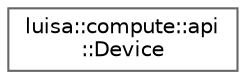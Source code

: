 digraph "类继承关系图"
{
 // LATEX_PDF_SIZE
  bgcolor="transparent";
  edge [fontname=Helvetica,fontsize=10,labelfontname=Helvetica,labelfontsize=10];
  node [fontname=Helvetica,fontsize=10,shape=box,height=0.2,width=0.4];
  rankdir="LR";
  Node0 [id="Node000000",label="luisa::compute::api\l::Device",height=0.2,width=0.4,color="grey40", fillcolor="white", style="filled",URL="$structluisa_1_1compute_1_1api_1_1_device.html",tooltip=" "];
}
